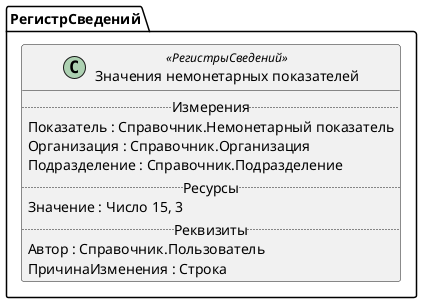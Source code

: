﻿@startuml ЗначенияНемонетарныхПоказателей
'!include templates.wsd
'..\include templates.wsd
class РегистрСведений.ЗначенияНемонетарныхПоказателей as "Значения немонетарных показателей" <<РегистрыСведений>>
{
..Измерения..
Показатель : Справочник.Немонетарный показатель
Организация : Справочник.Организация
Подразделение : Справочник.Подразделение
..Ресурсы..
Значение : Число 15, 3
..Реквизиты..
Автор : Справочник.Пользователь
ПричинаИзменения : Строка
}
@enduml
